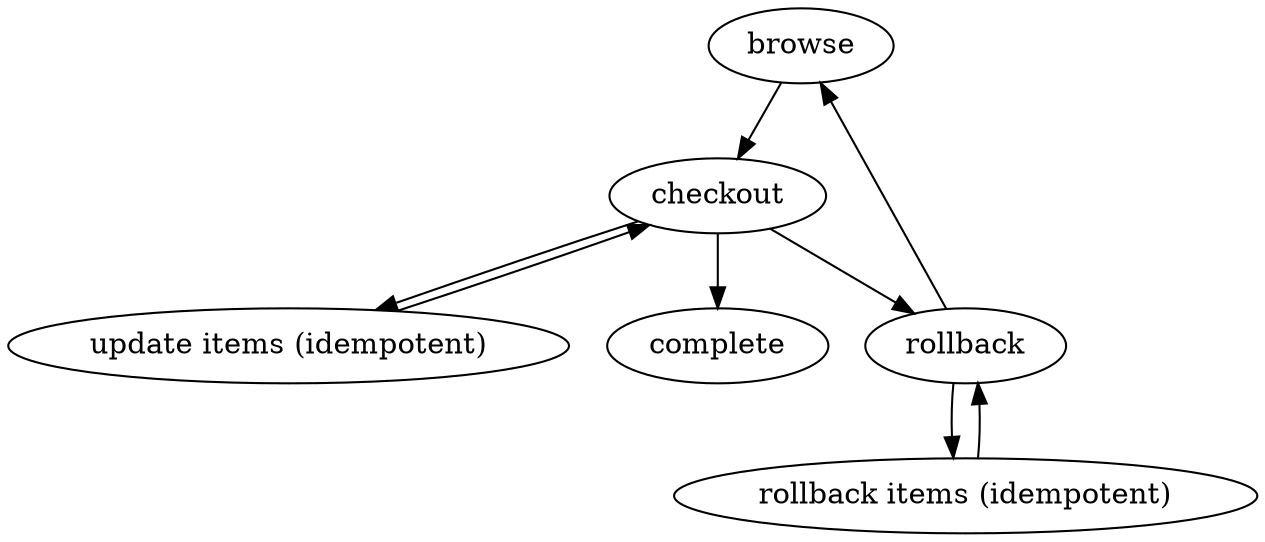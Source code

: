 digraph {
  browse -> checkout
  checkout -> "update items (idempotent)" -> checkout
  checkout -> complete
  checkout -> rollback
  rollback -> "rollback items (idempotent)" -> rollback
  rollback -> browse
}
